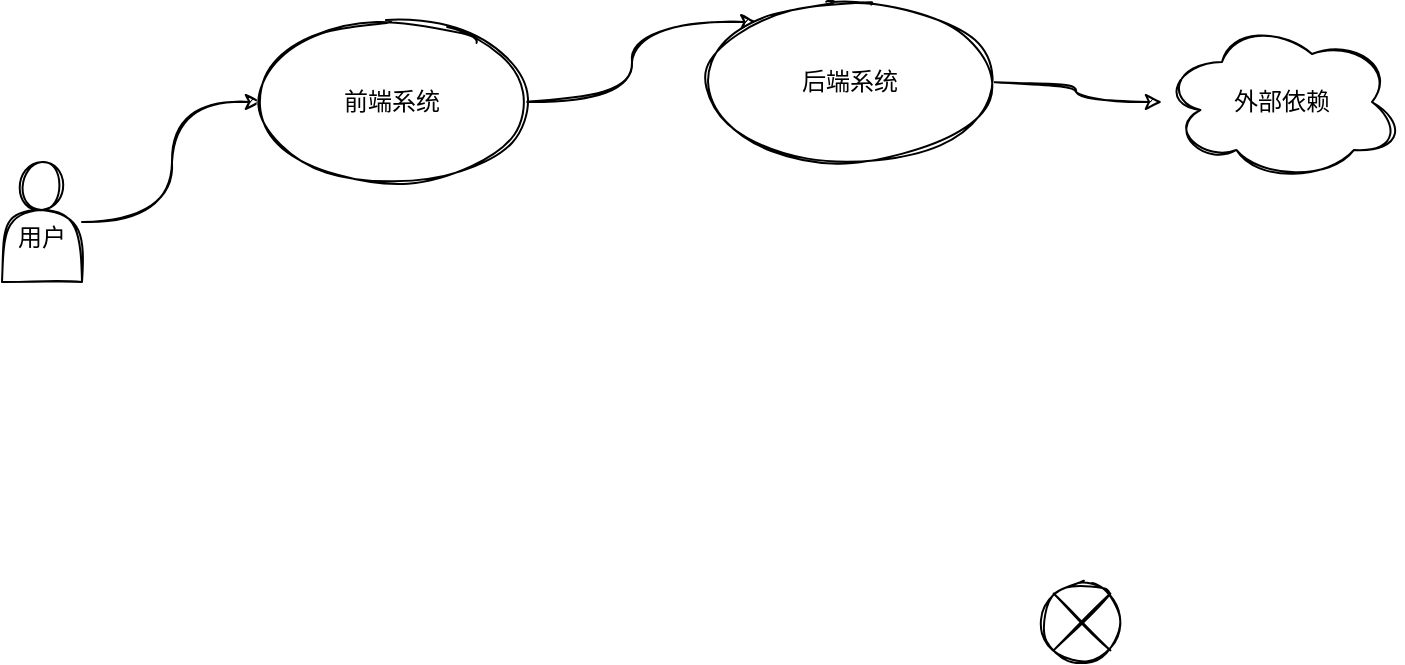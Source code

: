 <mxfile version="15.2.5" type="github"><diagram id="lTaP7X6oet1jooY2lekY" name="Page-1"><mxGraphModel dx="1422" dy="762" grid="1" gridSize="10" guides="1" tooltips="1" connect="1" arrows="1" fold="1" page="1" pageScale="1" pageWidth="827" pageHeight="1169" math="0" shadow="0"><root><mxCell id="0"/><mxCell id="1" parent="0"/><mxCell id="7o-4taGeAvhA_SMmyOPs-5" value="" style="edgeStyle=orthogonalEdgeStyle;rounded=0;orthogonalLoop=1;jettySize=auto;html=1;sketch=1;curved=1;" parent="1" source="7o-4taGeAvhA_SMmyOPs-1" target="7o-4taGeAvhA_SMmyOPs-4" edge="1"><mxGeometry relative="1" as="geometry"/></mxCell><mxCell id="7o-4taGeAvhA_SMmyOPs-1" value="&lt;br&gt;用户" style="shape=actor;whiteSpace=wrap;html=1;sketch=1;" parent="1" vertex="1"><mxGeometry x="60" y="270" width="40" height="60" as="geometry"/></mxCell><mxCell id="dt_0pOurRfW91HyVNlhH-4" style="edgeStyle=orthogonalEdgeStyle;rounded=0;sketch=1;orthogonalLoop=1;jettySize=auto;html=1;curved=1;endArrow=classic;endFill=1;" edge="1" parent="1" source="7o-4taGeAvhA_SMmyOPs-4" target="dt_0pOurRfW91HyVNlhH-2"><mxGeometry relative="1" as="geometry"><mxPoint x="410" y="220" as="targetPoint"/><Array as="points"><mxPoint x="375" y="240"/><mxPoint x="375" y="200"/></Array></mxGeometry></mxCell><mxCell id="7o-4taGeAvhA_SMmyOPs-4" value="前端系统" style="ellipse;whiteSpace=wrap;html=1;sketch=1;" parent="1" vertex="1"><mxGeometry x="190" y="200" width="130" height="80" as="geometry"/></mxCell><mxCell id="7o-4taGeAvhA_SMmyOPs-11" value="" style="shape=sumEllipse;perimeter=ellipsePerimeter;whiteSpace=wrap;html=1;backgroundOutline=1;sketch=1;" parent="1" vertex="1"><mxGeometry x="580" y="480" width="40" height="40" as="geometry"/></mxCell><mxCell id="dt_0pOurRfW91HyVNlhH-6" style="edgeStyle=orthogonalEdgeStyle;curved=1;rounded=0;sketch=1;orthogonalLoop=1;jettySize=auto;html=1;exitX=1;exitY=0.5;exitDx=0;exitDy=0;endArrow=classic;endFill=1;" edge="1" parent="1" source="dt_0pOurRfW91HyVNlhH-2" target="dt_0pOurRfW91HyVNlhH-3"><mxGeometry relative="1" as="geometry"/></mxCell><mxCell id="dt_0pOurRfW91HyVNlhH-2" value="后端系统" style="ellipse;whiteSpace=wrap;html=1;sketch=1;" vertex="1" parent="1"><mxGeometry x="414" y="190" width="140" height="80" as="geometry"/></mxCell><mxCell id="dt_0pOurRfW91HyVNlhH-3" value="外部依赖" style="ellipse;shape=cloud;whiteSpace=wrap;html=1;sketch=1;" vertex="1" parent="1"><mxGeometry x="640" y="200" width="120" height="80" as="geometry"/></mxCell></root></mxGraphModel></diagram></mxfile>